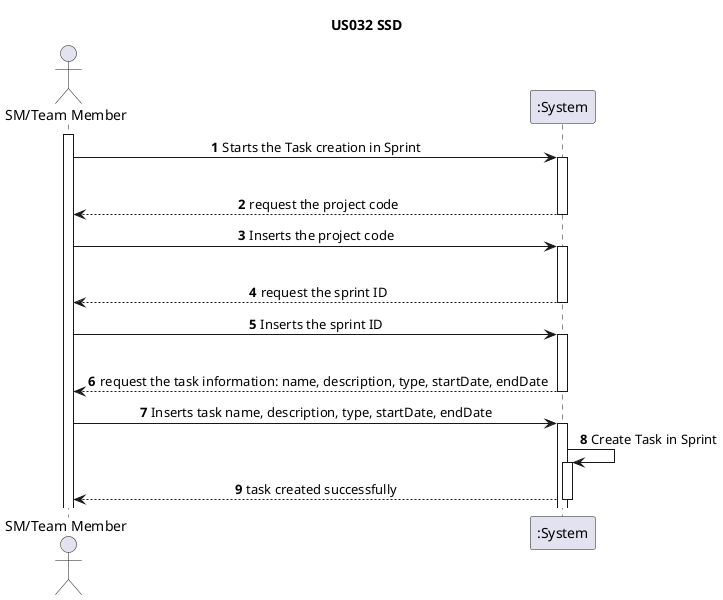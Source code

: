 @startuml
'https://plantuml.com/sequence-diagram

title US032 SSD
skinparam sequenceMessageAlign center

autoactivate on
autonumber

actor "SM/Team Member" as User
participant ":System" as System

activate User

User -> System: Starts the Task creation in Sprint
|||
System --> User: request the project code
User -> System: Inserts the project code
|||
System --> User: request the sprint ID
User -> System: Inserts the sprint ID
|||
System --> User: request the task information: name, description, type, startDate, endDate
User -> System: Inserts task name, description, type, startDate, endDate
System -> System: Create Task in Sprint
System --> User: task created successfully


@enduml